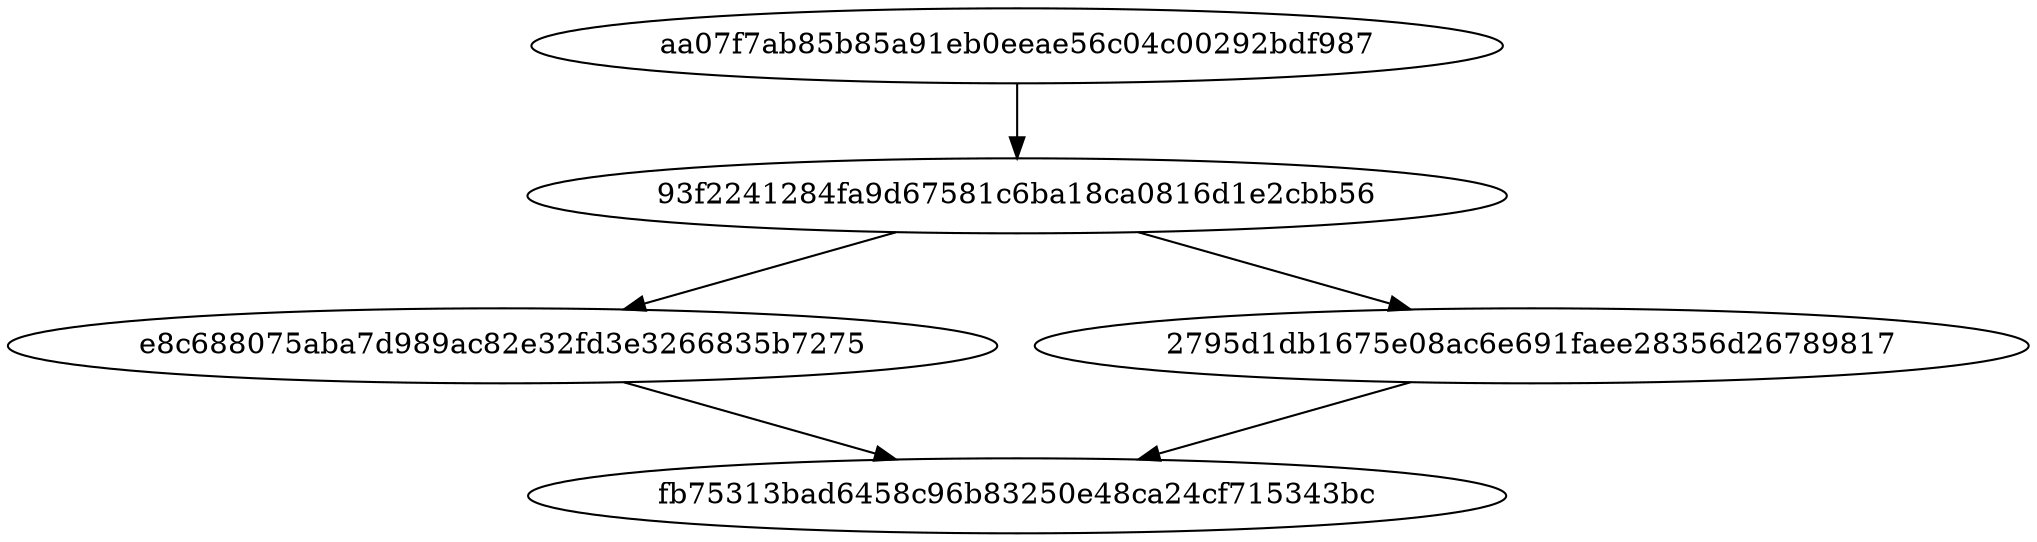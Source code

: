 digraph {
        e8c688075aba7d989ac82e32fd3e3266835b7275 -> fb75313bad6458c96b83250e48ca24cf715343bc
        "2795d1db1675e08ac6e691faee28356d26789817" -> fb75313bad6458c96b83250e48ca24cf715343bc
        "93f2241284fa9d67581c6ba18ca0816d1e2cbb56" -> e8c688075aba7d989ac82e32fd3e3266835b7275
        "93f2241284fa9d67581c6ba18ca0816d1e2cbb56" -> "2795d1db1675e08ac6e691faee28356d26789817"
        aa07f7ab85b85a91eb0eeae56c04c00292bdf987 -> "93f2241284fa9d67581c6ba18ca0816d1e2cbb56"
}
